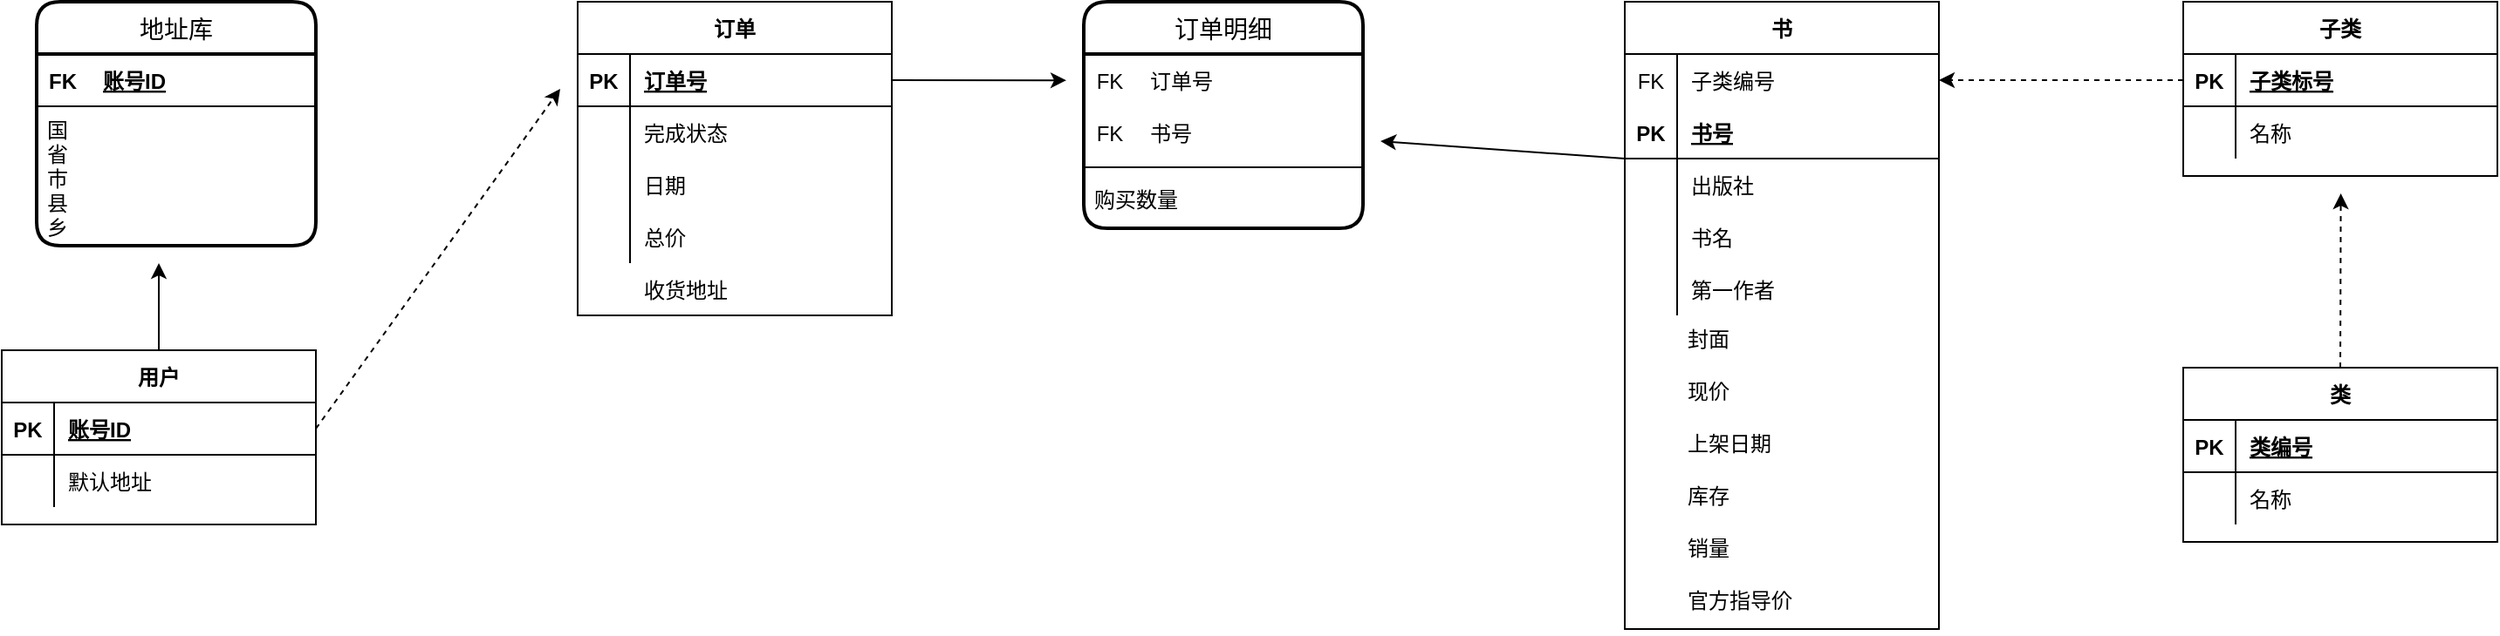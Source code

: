 <mxfile version="17.1.3" type="device"><diagram id="PVx3IJxcuA85VqXMpoUj" name="Page-1"><mxGraphModel dx="1673" dy="107" grid="1" gridSize="10" guides="1" tooltips="1" connect="1" arrows="1" fold="1" page="1" pageScale="1" pageWidth="1169" pageHeight="827" math="0" shadow="0"><root><mxCell id="0"/><mxCell id="1" parent="0"/><mxCell id="YleLjHHi8RFMYq0Y7Qpu-49" style="edgeStyle=none;rounded=0;orthogonalLoop=1;jettySize=auto;html=1;exitX=0.5;exitY=0;exitDx=0;exitDy=0;" edge="1" parent="1" source="YleLjHHi8RFMYq0Y7Qpu-9"><mxGeometry relative="1" as="geometry"><mxPoint x="210" y="1070" as="targetPoint"/></mxGeometry></mxCell><mxCell id="YleLjHHi8RFMYq0Y7Qpu-9" value="用户" style="shape=table;startSize=30;container=1;collapsible=1;childLayout=tableLayout;fixedRows=1;rowLines=0;fontStyle=1;align=center;resizeLast=1;" vertex="1" parent="1"><mxGeometry x="120" y="1120" width="180" height="100" as="geometry"/></mxCell><mxCell id="YleLjHHi8RFMYq0Y7Qpu-10" value="" style="shape=tableRow;horizontal=0;startSize=0;swimlaneHead=0;swimlaneBody=0;fillColor=none;collapsible=0;dropTarget=0;points=[[0,0.5],[1,0.5]];portConstraint=eastwest;top=0;left=0;right=0;bottom=1;" vertex="1" parent="YleLjHHi8RFMYq0Y7Qpu-9"><mxGeometry y="30" width="180" height="30" as="geometry"/></mxCell><mxCell id="YleLjHHi8RFMYq0Y7Qpu-11" value="PK" style="shape=partialRectangle;connectable=0;fillColor=none;top=0;left=0;bottom=0;right=0;fontStyle=1;overflow=hidden;" vertex="1" parent="YleLjHHi8RFMYq0Y7Qpu-10"><mxGeometry width="30" height="30" as="geometry"><mxRectangle width="30" height="30" as="alternateBounds"/></mxGeometry></mxCell><mxCell id="YleLjHHi8RFMYq0Y7Qpu-12" value="账号ID" style="shape=partialRectangle;connectable=0;fillColor=none;top=0;left=0;bottom=0;right=0;align=left;spacingLeft=6;fontStyle=5;overflow=hidden;" vertex="1" parent="YleLjHHi8RFMYq0Y7Qpu-10"><mxGeometry x="30" width="150" height="30" as="geometry"><mxRectangle width="150" height="30" as="alternateBounds"/></mxGeometry></mxCell><mxCell id="YleLjHHi8RFMYq0Y7Qpu-13" value="" style="shape=tableRow;horizontal=0;startSize=0;swimlaneHead=0;swimlaneBody=0;fillColor=none;collapsible=0;dropTarget=0;points=[[0,0.5],[1,0.5]];portConstraint=eastwest;top=0;left=0;right=0;bottom=0;" vertex="1" parent="YleLjHHi8RFMYq0Y7Qpu-9"><mxGeometry y="60" width="180" height="30" as="geometry"/></mxCell><mxCell id="YleLjHHi8RFMYq0Y7Qpu-14" value="" style="shape=partialRectangle;connectable=0;fillColor=none;top=0;left=0;bottom=0;right=0;editable=1;overflow=hidden;" vertex="1" parent="YleLjHHi8RFMYq0Y7Qpu-13"><mxGeometry width="30" height="30" as="geometry"><mxRectangle width="30" height="30" as="alternateBounds"/></mxGeometry></mxCell><mxCell id="YleLjHHi8RFMYq0Y7Qpu-15" value="默认地址" style="shape=partialRectangle;connectable=0;fillColor=none;top=0;left=0;bottom=0;right=0;align=left;spacingLeft=6;overflow=hidden;" vertex="1" parent="YleLjHHi8RFMYq0Y7Qpu-13"><mxGeometry x="30" width="150" height="30" as="geometry"><mxRectangle width="150" height="30" as="alternateBounds"/></mxGeometry></mxCell><mxCell id="YleLjHHi8RFMYq0Y7Qpu-22" value="地址库" style="swimlane;childLayout=stackLayout;horizontal=1;startSize=30;horizontalStack=0;rounded=1;fontSize=14;fontStyle=0;strokeWidth=2;resizeParent=0;resizeLast=1;shadow=0;dashed=0;align=center;" vertex="1" parent="1"><mxGeometry x="140" y="920" width="160" height="140" as="geometry"/></mxCell><mxCell id="YleLjHHi8RFMYq0Y7Qpu-41" value="" style="shape=table;startSize=0;container=1;collapsible=1;childLayout=tableLayout;fixedRows=1;rowLines=0;fontStyle=0;align=center;resizeLast=1;strokeColor=none;fillColor=none;collapsible=0;" vertex="1" parent="YleLjHHi8RFMYq0Y7Qpu-22"><mxGeometry y="30" width="160" height="30" as="geometry"/></mxCell><mxCell id="YleLjHHi8RFMYq0Y7Qpu-42" value="" style="shape=tableRow;horizontal=0;startSize=0;swimlaneHead=0;swimlaneBody=0;fillColor=none;collapsible=0;dropTarget=0;points=[[0,0.5],[1,0.5]];portConstraint=eastwest;top=0;left=0;right=0;bottom=1;" vertex="1" parent="YleLjHHi8RFMYq0Y7Qpu-41"><mxGeometry width="160" height="30" as="geometry"/></mxCell><mxCell id="YleLjHHi8RFMYq0Y7Qpu-43" value="FK" style="shape=partialRectangle;connectable=0;fillColor=none;top=0;left=0;bottom=0;right=0;fontStyle=1;overflow=hidden;" vertex="1" parent="YleLjHHi8RFMYq0Y7Qpu-42"><mxGeometry width="30" height="30" as="geometry"><mxRectangle width="30" height="30" as="alternateBounds"/></mxGeometry></mxCell><mxCell id="YleLjHHi8RFMYq0Y7Qpu-44" value="账号ID" style="shape=partialRectangle;connectable=0;fillColor=none;top=0;left=0;bottom=0;right=0;align=left;spacingLeft=6;fontStyle=5;overflow=hidden;" vertex="1" parent="YleLjHHi8RFMYq0Y7Qpu-42"><mxGeometry x="30" width="130" height="30" as="geometry"><mxRectangle width="130" height="30" as="alternateBounds"/></mxGeometry></mxCell><mxCell id="YleLjHHi8RFMYq0Y7Qpu-23" value="国&#10;省&#10;市&#10;县&#10;乡" style="align=left;strokeColor=none;fillColor=none;spacingLeft=4;fontSize=12;verticalAlign=top;resizable=0;rotatable=0;part=1;" vertex="1" parent="YleLjHHi8RFMYq0Y7Qpu-22"><mxGeometry y="60" width="160" height="80" as="geometry"/></mxCell><mxCell id="YleLjHHi8RFMYq0Y7Qpu-45" style="edgeStyle=none;rounded=0;orthogonalLoop=1;jettySize=auto;html=1;entryX=0.563;entryY=1;entryDx=0;entryDy=0;entryPerimeter=0;" edge="1" parent="YleLjHHi8RFMYq0Y7Qpu-22" source="YleLjHHi8RFMYq0Y7Qpu-23" target="YleLjHHi8RFMYq0Y7Qpu-23"><mxGeometry relative="1" as="geometry"/></mxCell><mxCell id="YleLjHHi8RFMYq0Y7Qpu-62" style="edgeStyle=none;rounded=0;orthogonalLoop=1;jettySize=auto;html=1;exitX=1;exitY=0.25;exitDx=0;exitDy=0;" edge="1" parent="1" source="YleLjHHi8RFMYq0Y7Qpu-28"><mxGeometry relative="1" as="geometry"><mxPoint x="730" y="965.103" as="targetPoint"/></mxGeometry></mxCell><mxCell id="YleLjHHi8RFMYq0Y7Qpu-28" value="订单" style="shape=table;startSize=30;container=1;collapsible=1;childLayout=tableLayout;fixedRows=1;rowLines=0;fontStyle=1;align=center;resizeLast=1;" vertex="1" parent="1"><mxGeometry x="450" y="920" width="180" height="180" as="geometry"/></mxCell><mxCell id="YleLjHHi8RFMYq0Y7Qpu-29" value="" style="shape=tableRow;horizontal=0;startSize=0;swimlaneHead=0;swimlaneBody=0;fillColor=none;collapsible=0;dropTarget=0;points=[[0,0.5],[1,0.5]];portConstraint=eastwest;top=0;left=0;right=0;bottom=1;" vertex="1" parent="YleLjHHi8RFMYq0Y7Qpu-28"><mxGeometry y="30" width="180" height="30" as="geometry"/></mxCell><mxCell id="YleLjHHi8RFMYq0Y7Qpu-30" value="PK" style="shape=partialRectangle;connectable=0;fillColor=none;top=0;left=0;bottom=0;right=0;fontStyle=1;overflow=hidden;" vertex="1" parent="YleLjHHi8RFMYq0Y7Qpu-29"><mxGeometry width="30" height="30" as="geometry"><mxRectangle width="30" height="30" as="alternateBounds"/></mxGeometry></mxCell><mxCell id="YleLjHHi8RFMYq0Y7Qpu-31" value="订单号" style="shape=partialRectangle;connectable=0;fillColor=none;top=0;left=0;bottom=0;right=0;align=left;spacingLeft=6;fontStyle=5;overflow=hidden;" vertex="1" parent="YleLjHHi8RFMYq0Y7Qpu-29"><mxGeometry x="30" width="150" height="30" as="geometry"><mxRectangle width="150" height="30" as="alternateBounds"/></mxGeometry></mxCell><mxCell id="YleLjHHi8RFMYq0Y7Qpu-32" value="" style="shape=tableRow;horizontal=0;startSize=0;swimlaneHead=0;swimlaneBody=0;fillColor=none;collapsible=0;dropTarget=0;points=[[0,0.5],[1,0.5]];portConstraint=eastwest;top=0;left=0;right=0;bottom=0;" vertex="1" parent="YleLjHHi8RFMYq0Y7Qpu-28"><mxGeometry y="60" width="180" height="30" as="geometry"/></mxCell><mxCell id="YleLjHHi8RFMYq0Y7Qpu-33" value="" style="shape=partialRectangle;connectable=0;fillColor=none;top=0;left=0;bottom=0;right=0;editable=1;overflow=hidden;" vertex="1" parent="YleLjHHi8RFMYq0Y7Qpu-32"><mxGeometry width="30" height="30" as="geometry"><mxRectangle width="30" height="30" as="alternateBounds"/></mxGeometry></mxCell><mxCell id="YleLjHHi8RFMYq0Y7Qpu-34" value="完成状态" style="shape=partialRectangle;connectable=0;fillColor=none;top=0;left=0;bottom=0;right=0;align=left;spacingLeft=6;overflow=hidden;" vertex="1" parent="YleLjHHi8RFMYq0Y7Qpu-32"><mxGeometry x="30" width="150" height="30" as="geometry"><mxRectangle width="150" height="30" as="alternateBounds"/></mxGeometry></mxCell><mxCell id="YleLjHHi8RFMYq0Y7Qpu-35" value="" style="shape=tableRow;horizontal=0;startSize=0;swimlaneHead=0;swimlaneBody=0;fillColor=none;collapsible=0;dropTarget=0;points=[[0,0.5],[1,0.5]];portConstraint=eastwest;top=0;left=0;right=0;bottom=0;" vertex="1" parent="YleLjHHi8RFMYq0Y7Qpu-28"><mxGeometry y="90" width="180" height="30" as="geometry"/></mxCell><mxCell id="YleLjHHi8RFMYq0Y7Qpu-36" value="" style="shape=partialRectangle;connectable=0;fillColor=none;top=0;left=0;bottom=0;right=0;editable=1;overflow=hidden;" vertex="1" parent="YleLjHHi8RFMYq0Y7Qpu-35"><mxGeometry width="30" height="30" as="geometry"><mxRectangle width="30" height="30" as="alternateBounds"/></mxGeometry></mxCell><mxCell id="YleLjHHi8RFMYq0Y7Qpu-37" value="日期" style="shape=partialRectangle;connectable=0;fillColor=none;top=0;left=0;bottom=0;right=0;align=left;spacingLeft=6;overflow=hidden;" vertex="1" parent="YleLjHHi8RFMYq0Y7Qpu-35"><mxGeometry x="30" width="150" height="30" as="geometry"><mxRectangle width="150" height="30" as="alternateBounds"/></mxGeometry></mxCell><mxCell id="YleLjHHi8RFMYq0Y7Qpu-38" value="" style="shape=tableRow;horizontal=0;startSize=0;swimlaneHead=0;swimlaneBody=0;fillColor=none;collapsible=0;dropTarget=0;points=[[0,0.5],[1,0.5]];portConstraint=eastwest;top=0;left=0;right=0;bottom=0;" vertex="1" parent="YleLjHHi8RFMYq0Y7Qpu-28"><mxGeometry y="120" width="180" height="30" as="geometry"/></mxCell><mxCell id="YleLjHHi8RFMYq0Y7Qpu-39" value="" style="shape=partialRectangle;connectable=0;fillColor=none;top=0;left=0;bottom=0;right=0;editable=1;overflow=hidden;" vertex="1" parent="YleLjHHi8RFMYq0Y7Qpu-38"><mxGeometry width="30" height="30" as="geometry"><mxRectangle width="30" height="30" as="alternateBounds"/></mxGeometry></mxCell><mxCell id="YleLjHHi8RFMYq0Y7Qpu-40" value="总价" style="shape=partialRectangle;connectable=0;fillColor=none;top=0;left=0;bottom=0;right=0;align=left;spacingLeft=6;overflow=hidden;" vertex="1" parent="YleLjHHi8RFMYq0Y7Qpu-38"><mxGeometry x="30" width="150" height="30" as="geometry"><mxRectangle width="150" height="30" as="alternateBounds"/></mxGeometry></mxCell><mxCell id="YleLjHHi8RFMYq0Y7Qpu-48" value="收货地址" style="shape=partialRectangle;connectable=0;fillColor=none;top=0;left=0;bottom=0;right=0;align=left;spacingLeft=6;overflow=hidden;" vertex="1" parent="1"><mxGeometry x="480" y="1070" width="150" height="30" as="geometry"><mxRectangle width="150" height="30" as="alternateBounds"/></mxGeometry></mxCell><mxCell id="YleLjHHi8RFMYq0Y7Qpu-50" style="edgeStyle=none;rounded=0;orthogonalLoop=1;jettySize=auto;html=1;exitX=1;exitY=0.5;exitDx=0;exitDy=0;dashed=1;" edge="1" parent="1" source="YleLjHHi8RFMYq0Y7Qpu-10"><mxGeometry relative="1" as="geometry"><mxPoint x="440" y="970" as="targetPoint"/></mxGeometry></mxCell><mxCell id="YleLjHHi8RFMYq0Y7Qpu-51" value="订单明细" style="swimlane;childLayout=stackLayout;horizontal=1;startSize=30;horizontalStack=0;rounded=1;fontSize=14;fontStyle=0;strokeWidth=2;resizeParent=0;resizeLast=1;shadow=0;dashed=0;align=center;" vertex="1" parent="1"><mxGeometry x="740" y="920" width="160" height="130" as="geometry"/></mxCell><mxCell id="YleLjHHi8RFMYq0Y7Qpu-53" value="" style="shape=table;startSize=0;container=1;collapsible=1;childLayout=tableLayout;fixedRows=1;rowLines=0;fontStyle=0;align=center;resizeLast=1;strokeColor=none;fillColor=none;collapsible=0;" vertex="1" parent="YleLjHHi8RFMYq0Y7Qpu-51"><mxGeometry y="30" width="160" height="60" as="geometry"/></mxCell><mxCell id="YleLjHHi8RFMYq0Y7Qpu-54" value="" style="shape=tableRow;horizontal=0;startSize=0;swimlaneHead=0;swimlaneBody=0;fillColor=none;collapsible=0;dropTarget=0;points=[[0,0.5],[1,0.5]];portConstraint=eastwest;top=0;left=0;right=0;bottom=0;" vertex="1" parent="YleLjHHi8RFMYq0Y7Qpu-53"><mxGeometry width="160" height="30" as="geometry"/></mxCell><mxCell id="YleLjHHi8RFMYq0Y7Qpu-55" value="FK" style="shape=partialRectangle;connectable=0;fillColor=none;top=0;left=0;bottom=0;right=0;fontStyle=0;overflow=hidden;" vertex="1" parent="YleLjHHi8RFMYq0Y7Qpu-54"><mxGeometry width="30" height="30" as="geometry"><mxRectangle width="30" height="30" as="alternateBounds"/></mxGeometry></mxCell><mxCell id="YleLjHHi8RFMYq0Y7Qpu-56" value="订单号" style="shape=partialRectangle;connectable=0;fillColor=none;top=0;left=0;bottom=0;right=0;align=left;spacingLeft=6;fontStyle=0;overflow=hidden;" vertex="1" parent="YleLjHHi8RFMYq0Y7Qpu-54"><mxGeometry x="30" width="130" height="30" as="geometry"><mxRectangle width="130" height="30" as="alternateBounds"/></mxGeometry></mxCell><mxCell id="YleLjHHi8RFMYq0Y7Qpu-59" value="" style="shape=tableRow;horizontal=0;startSize=0;swimlaneHead=0;swimlaneBody=0;fillColor=none;collapsible=0;dropTarget=0;points=[[0,0.5],[1,0.5]];portConstraint=eastwest;top=0;left=0;right=0;bottom=0;" vertex="1" parent="YleLjHHi8RFMYq0Y7Qpu-53"><mxGeometry y="30" width="160" height="30" as="geometry"/></mxCell><mxCell id="YleLjHHi8RFMYq0Y7Qpu-60" value="FK" style="shape=partialRectangle;connectable=0;fillColor=none;top=0;left=0;bottom=0;right=0;fontStyle=0;overflow=hidden;" vertex="1" parent="YleLjHHi8RFMYq0Y7Qpu-59"><mxGeometry width="30" height="30" as="geometry"><mxRectangle width="30" height="30" as="alternateBounds"/></mxGeometry></mxCell><mxCell id="YleLjHHi8RFMYq0Y7Qpu-61" value="书号" style="shape=partialRectangle;connectable=0;fillColor=none;top=0;left=0;bottom=0;right=0;align=left;spacingLeft=6;fontStyle=0;overflow=hidden;" vertex="1" parent="YleLjHHi8RFMYq0Y7Qpu-59"><mxGeometry x="30" width="130" height="30" as="geometry"><mxRectangle width="130" height="30" as="alternateBounds"/></mxGeometry></mxCell><mxCell id="YleLjHHi8RFMYq0Y7Qpu-57" value="" style="line;strokeWidth=1;rotatable=0;dashed=0;labelPosition=right;align=left;verticalAlign=middle;spacingTop=0;spacingLeft=6;points=[];portConstraint=eastwest;" vertex="1" parent="YleLjHHi8RFMYq0Y7Qpu-51"><mxGeometry y="90" width="160" height="10" as="geometry"/></mxCell><mxCell id="YleLjHHi8RFMYq0Y7Qpu-52" value="购买数量" style="align=left;strokeColor=none;fillColor=none;spacingLeft=4;fontSize=12;verticalAlign=top;resizable=0;rotatable=0;part=1;" vertex="1" parent="YleLjHHi8RFMYq0Y7Qpu-51"><mxGeometry y="100" width="160" height="30" as="geometry"/></mxCell><mxCell id="YleLjHHi8RFMYq0Y7Qpu-76" style="edgeStyle=none;rounded=0;orthogonalLoop=1;jettySize=auto;html=1;exitX=0;exitY=0.25;exitDx=0;exitDy=0;" edge="1" parent="1" source="YleLjHHi8RFMYq0Y7Qpu-63"><mxGeometry relative="1" as="geometry"><mxPoint x="910" y="1000" as="targetPoint"/></mxGeometry></mxCell><mxCell id="YleLjHHi8RFMYq0Y7Qpu-63" value="书" style="shape=table;startSize=30;container=1;collapsible=1;childLayout=tableLayout;fixedRows=1;rowLines=0;fontStyle=1;align=center;resizeLast=1;" vertex="1" parent="1"><mxGeometry x="1050" y="920" width="180" height="360" as="geometry"/></mxCell><mxCell id="YleLjHHi8RFMYq0Y7Qpu-83" value="" style="shape=tableRow;horizontal=0;startSize=0;swimlaneHead=0;swimlaneBody=0;fillColor=none;collapsible=0;dropTarget=0;points=[[0,0.5],[1,0.5]];portConstraint=eastwest;top=0;left=0;right=0;bottom=0;" vertex="1" parent="YleLjHHi8RFMYq0Y7Qpu-63"><mxGeometry y="30" width="180" height="30" as="geometry"/></mxCell><mxCell id="YleLjHHi8RFMYq0Y7Qpu-84" value="FK" style="shape=partialRectangle;connectable=0;fillColor=none;top=0;left=0;bottom=0;right=0;fontStyle=0;overflow=hidden;" vertex="1" parent="YleLjHHi8RFMYq0Y7Qpu-83"><mxGeometry width="30" height="30" as="geometry"><mxRectangle width="30" height="30" as="alternateBounds"/></mxGeometry></mxCell><mxCell id="YleLjHHi8RFMYq0Y7Qpu-85" value="子类编号" style="shape=partialRectangle;connectable=0;fillColor=none;top=0;left=0;bottom=0;right=0;align=left;spacingLeft=6;fontStyle=0;overflow=hidden;" vertex="1" parent="YleLjHHi8RFMYq0Y7Qpu-83"><mxGeometry x="30" width="150" height="30" as="geometry"><mxRectangle width="150" height="30" as="alternateBounds"/></mxGeometry></mxCell><mxCell id="YleLjHHi8RFMYq0Y7Qpu-64" value="" style="shape=tableRow;horizontal=0;startSize=0;swimlaneHead=0;swimlaneBody=0;fillColor=none;collapsible=0;dropTarget=0;points=[[0,0.5],[1,0.5]];portConstraint=eastwest;top=0;left=0;right=0;bottom=1;" vertex="1" parent="YleLjHHi8RFMYq0Y7Qpu-63"><mxGeometry y="60" width="180" height="30" as="geometry"/></mxCell><mxCell id="YleLjHHi8RFMYq0Y7Qpu-65" value="PK" style="shape=partialRectangle;connectable=0;fillColor=none;top=0;left=0;bottom=0;right=0;fontStyle=1;overflow=hidden;" vertex="1" parent="YleLjHHi8RFMYq0Y7Qpu-64"><mxGeometry width="30" height="30" as="geometry"><mxRectangle width="30" height="30" as="alternateBounds"/></mxGeometry></mxCell><mxCell id="YleLjHHi8RFMYq0Y7Qpu-66" value="书号" style="shape=partialRectangle;connectable=0;fillColor=none;top=0;left=0;bottom=0;right=0;align=left;spacingLeft=6;fontStyle=5;overflow=hidden;" vertex="1" parent="YleLjHHi8RFMYq0Y7Qpu-64"><mxGeometry x="30" width="150" height="30" as="geometry"><mxRectangle width="150" height="30" as="alternateBounds"/></mxGeometry></mxCell><mxCell id="YleLjHHi8RFMYq0Y7Qpu-67" value="" style="shape=tableRow;horizontal=0;startSize=0;swimlaneHead=0;swimlaneBody=0;fillColor=none;collapsible=0;dropTarget=0;points=[[0,0.5],[1,0.5]];portConstraint=eastwest;top=0;left=0;right=0;bottom=0;" vertex="1" parent="YleLjHHi8RFMYq0Y7Qpu-63"><mxGeometry y="90" width="180" height="30" as="geometry"/></mxCell><mxCell id="YleLjHHi8RFMYq0Y7Qpu-68" value="" style="shape=partialRectangle;connectable=0;fillColor=none;top=0;left=0;bottom=0;right=0;editable=1;overflow=hidden;" vertex="1" parent="YleLjHHi8RFMYq0Y7Qpu-67"><mxGeometry width="30" height="30" as="geometry"><mxRectangle width="30" height="30" as="alternateBounds"/></mxGeometry></mxCell><mxCell id="YleLjHHi8RFMYq0Y7Qpu-69" value="出版社" style="shape=partialRectangle;connectable=0;fillColor=none;top=0;left=0;bottom=0;right=0;align=left;spacingLeft=6;overflow=hidden;" vertex="1" parent="YleLjHHi8RFMYq0Y7Qpu-67"><mxGeometry x="30" width="150" height="30" as="geometry"><mxRectangle width="150" height="30" as="alternateBounds"/></mxGeometry></mxCell><mxCell id="YleLjHHi8RFMYq0Y7Qpu-70" value="" style="shape=tableRow;horizontal=0;startSize=0;swimlaneHead=0;swimlaneBody=0;fillColor=none;collapsible=0;dropTarget=0;points=[[0,0.5],[1,0.5]];portConstraint=eastwest;top=0;left=0;right=0;bottom=0;" vertex="1" parent="YleLjHHi8RFMYq0Y7Qpu-63"><mxGeometry y="120" width="180" height="30" as="geometry"/></mxCell><mxCell id="YleLjHHi8RFMYq0Y7Qpu-71" value="" style="shape=partialRectangle;connectable=0;fillColor=none;top=0;left=0;bottom=0;right=0;editable=1;overflow=hidden;" vertex="1" parent="YleLjHHi8RFMYq0Y7Qpu-70"><mxGeometry width="30" height="30" as="geometry"><mxRectangle width="30" height="30" as="alternateBounds"/></mxGeometry></mxCell><mxCell id="YleLjHHi8RFMYq0Y7Qpu-72" value="书名" style="shape=partialRectangle;connectable=0;fillColor=none;top=0;left=0;bottom=0;right=0;align=left;spacingLeft=6;overflow=hidden;" vertex="1" parent="YleLjHHi8RFMYq0Y7Qpu-70"><mxGeometry x="30" width="150" height="30" as="geometry"><mxRectangle width="150" height="30" as="alternateBounds"/></mxGeometry></mxCell><mxCell id="YleLjHHi8RFMYq0Y7Qpu-73" value="" style="shape=tableRow;horizontal=0;startSize=0;swimlaneHead=0;swimlaneBody=0;fillColor=none;collapsible=0;dropTarget=0;points=[[0,0.5],[1,0.5]];portConstraint=eastwest;top=0;left=0;right=0;bottom=0;" vertex="1" parent="YleLjHHi8RFMYq0Y7Qpu-63"><mxGeometry y="150" width="180" height="30" as="geometry"/></mxCell><mxCell id="YleLjHHi8RFMYq0Y7Qpu-74" value="" style="shape=partialRectangle;connectable=0;fillColor=none;top=0;left=0;bottom=0;right=0;editable=1;overflow=hidden;" vertex="1" parent="YleLjHHi8RFMYq0Y7Qpu-73"><mxGeometry width="30" height="30" as="geometry"><mxRectangle width="30" height="30" as="alternateBounds"/></mxGeometry></mxCell><mxCell id="YleLjHHi8RFMYq0Y7Qpu-75" value="第一作者" style="shape=partialRectangle;connectable=0;fillColor=none;top=0;left=0;bottom=0;right=0;align=left;spacingLeft=6;overflow=hidden;" vertex="1" parent="YleLjHHi8RFMYq0Y7Qpu-73"><mxGeometry x="30" width="150" height="30" as="geometry"><mxRectangle width="150" height="30" as="alternateBounds"/></mxGeometry></mxCell><mxCell id="YleLjHHi8RFMYq0Y7Qpu-77" value="官方指导价" style="text;strokeColor=none;fillColor=none;spacingLeft=4;spacingRight=4;overflow=hidden;rotatable=0;points=[[0,0.5],[1,0.5]];portConstraint=eastwest;fontSize=12;" vertex="1" parent="1"><mxGeometry x="1080" y="1250" width="150" height="30" as="geometry"/></mxCell><mxCell id="YleLjHHi8RFMYq0Y7Qpu-78" value="封面" style="text;strokeColor=none;fillColor=none;spacingLeft=4;spacingRight=4;overflow=hidden;rotatable=0;points=[[0,0.5],[1,0.5]];portConstraint=eastwest;fontSize=12;" vertex="1" parent="1"><mxGeometry x="1080" y="1100" width="150" height="30" as="geometry"/></mxCell><mxCell id="YleLjHHi8RFMYq0Y7Qpu-79" value="现价" style="text;strokeColor=none;fillColor=none;spacingLeft=4;spacingRight=4;overflow=hidden;rotatable=0;points=[[0,0.5],[1,0.5]];portConstraint=eastwest;fontSize=12;" vertex="1" parent="1"><mxGeometry x="1080" y="1130" width="150" height="30" as="geometry"/></mxCell><mxCell id="YleLjHHi8RFMYq0Y7Qpu-80" value="上架日期" style="text;strokeColor=none;fillColor=none;spacingLeft=4;spacingRight=4;overflow=hidden;rotatable=0;points=[[0,0.5],[1,0.5]];portConstraint=eastwest;fontSize=12;" vertex="1" parent="1"><mxGeometry x="1080" y="1160" width="150" height="30" as="geometry"/></mxCell><mxCell id="YleLjHHi8RFMYq0Y7Qpu-81" value="库存" style="text;strokeColor=none;fillColor=none;spacingLeft=4;spacingRight=4;overflow=hidden;rotatable=0;points=[[0,0.5],[1,0.5]];portConstraint=eastwest;fontSize=12;" vertex="1" parent="1"><mxGeometry x="1080" y="1190" width="150" height="30" as="geometry"/></mxCell><mxCell id="YleLjHHi8RFMYq0Y7Qpu-82" value="销量" style="text;strokeColor=none;fillColor=none;spacingLeft=4;spacingRight=4;overflow=hidden;rotatable=0;points=[[0,0.5],[1,0.5]];portConstraint=eastwest;fontSize=12;" vertex="1" parent="1"><mxGeometry x="1080" y="1220" width="150" height="30" as="geometry"/></mxCell><mxCell id="YleLjHHi8RFMYq0Y7Qpu-119" style="edgeStyle=none;rounded=0;orthogonalLoop=1;jettySize=auto;html=1;exitX=0.5;exitY=0;exitDx=0;exitDy=0;dashed=1;" edge="1" parent="1" source="YleLjHHi8RFMYq0Y7Qpu-86"><mxGeometry relative="1" as="geometry"><mxPoint x="1460.286" y="1030" as="targetPoint"/></mxGeometry></mxCell><mxCell id="YleLjHHi8RFMYq0Y7Qpu-86" value="类" style="shape=table;startSize=30;container=1;collapsible=1;childLayout=tableLayout;fixedRows=1;rowLines=0;fontStyle=1;align=center;resizeLast=1;" vertex="1" parent="1"><mxGeometry x="1370" y="1130" width="180" height="100" as="geometry"/></mxCell><mxCell id="YleLjHHi8RFMYq0Y7Qpu-87" value="" style="shape=tableRow;horizontal=0;startSize=0;swimlaneHead=0;swimlaneBody=0;fillColor=none;collapsible=0;dropTarget=0;points=[[0,0.5],[1,0.5]];portConstraint=eastwest;top=0;left=0;right=0;bottom=1;" vertex="1" parent="YleLjHHi8RFMYq0Y7Qpu-86"><mxGeometry y="30" width="180" height="30" as="geometry"/></mxCell><mxCell id="YleLjHHi8RFMYq0Y7Qpu-88" value="PK" style="shape=partialRectangle;connectable=0;fillColor=none;top=0;left=0;bottom=0;right=0;fontStyle=1;overflow=hidden;" vertex="1" parent="YleLjHHi8RFMYq0Y7Qpu-87"><mxGeometry width="30" height="30" as="geometry"><mxRectangle width="30" height="30" as="alternateBounds"/></mxGeometry></mxCell><mxCell id="YleLjHHi8RFMYq0Y7Qpu-89" value="类编号" style="shape=partialRectangle;connectable=0;fillColor=none;top=0;left=0;bottom=0;right=0;align=left;spacingLeft=6;fontStyle=5;overflow=hidden;" vertex="1" parent="YleLjHHi8RFMYq0Y7Qpu-87"><mxGeometry x="30" width="150" height="30" as="geometry"><mxRectangle width="150" height="30" as="alternateBounds"/></mxGeometry></mxCell><mxCell id="YleLjHHi8RFMYq0Y7Qpu-90" value="" style="shape=tableRow;horizontal=0;startSize=0;swimlaneHead=0;swimlaneBody=0;fillColor=none;collapsible=0;dropTarget=0;points=[[0,0.5],[1,0.5]];portConstraint=eastwest;top=0;left=0;right=0;bottom=0;" vertex="1" parent="YleLjHHi8RFMYq0Y7Qpu-86"><mxGeometry y="60" width="180" height="30" as="geometry"/></mxCell><mxCell id="YleLjHHi8RFMYq0Y7Qpu-91" value="" style="shape=partialRectangle;connectable=0;fillColor=none;top=0;left=0;bottom=0;right=0;editable=1;overflow=hidden;" vertex="1" parent="YleLjHHi8RFMYq0Y7Qpu-90"><mxGeometry width="30" height="30" as="geometry"><mxRectangle width="30" height="30" as="alternateBounds"/></mxGeometry></mxCell><mxCell id="YleLjHHi8RFMYq0Y7Qpu-92" value="名称" style="shape=partialRectangle;connectable=0;fillColor=none;top=0;left=0;bottom=0;right=0;align=left;spacingLeft=6;overflow=hidden;" vertex="1" parent="YleLjHHi8RFMYq0Y7Qpu-90"><mxGeometry x="30" width="150" height="30" as="geometry"><mxRectangle width="150" height="30" as="alternateBounds"/></mxGeometry></mxCell><mxCell id="YleLjHHi8RFMYq0Y7Qpu-105" value="子类" style="shape=table;startSize=30;container=1;collapsible=1;childLayout=tableLayout;fixedRows=1;rowLines=0;fontStyle=1;align=center;resizeLast=1;" vertex="1" parent="1"><mxGeometry x="1370" y="920" width="180" height="100" as="geometry"/></mxCell><mxCell id="YleLjHHi8RFMYq0Y7Qpu-106" value="" style="shape=tableRow;horizontal=0;startSize=0;swimlaneHead=0;swimlaneBody=0;fillColor=none;collapsible=0;dropTarget=0;points=[[0,0.5],[1,0.5]];portConstraint=eastwest;top=0;left=0;right=0;bottom=1;" vertex="1" parent="YleLjHHi8RFMYq0Y7Qpu-105"><mxGeometry y="30" width="180" height="30" as="geometry"/></mxCell><mxCell id="YleLjHHi8RFMYq0Y7Qpu-107" value="PK" style="shape=partialRectangle;connectable=0;fillColor=none;top=0;left=0;bottom=0;right=0;fontStyle=1;overflow=hidden;" vertex="1" parent="YleLjHHi8RFMYq0Y7Qpu-106"><mxGeometry width="30" height="30" as="geometry"><mxRectangle width="30" height="30" as="alternateBounds"/></mxGeometry></mxCell><mxCell id="YleLjHHi8RFMYq0Y7Qpu-108" value="子类标号" style="shape=partialRectangle;connectable=0;fillColor=none;top=0;left=0;bottom=0;right=0;align=left;spacingLeft=6;fontStyle=5;overflow=hidden;" vertex="1" parent="YleLjHHi8RFMYq0Y7Qpu-106"><mxGeometry x="30" width="150" height="30" as="geometry"><mxRectangle width="150" height="30" as="alternateBounds"/></mxGeometry></mxCell><mxCell id="YleLjHHi8RFMYq0Y7Qpu-109" value="" style="shape=tableRow;horizontal=0;startSize=0;swimlaneHead=0;swimlaneBody=0;fillColor=none;collapsible=0;dropTarget=0;points=[[0,0.5],[1,0.5]];portConstraint=eastwest;top=0;left=0;right=0;bottom=0;" vertex="1" parent="YleLjHHi8RFMYq0Y7Qpu-105"><mxGeometry y="60" width="180" height="30" as="geometry"/></mxCell><mxCell id="YleLjHHi8RFMYq0Y7Qpu-110" value="" style="shape=partialRectangle;connectable=0;fillColor=none;top=0;left=0;bottom=0;right=0;editable=1;overflow=hidden;" vertex="1" parent="YleLjHHi8RFMYq0Y7Qpu-109"><mxGeometry width="30" height="30" as="geometry"><mxRectangle width="30" height="30" as="alternateBounds"/></mxGeometry></mxCell><mxCell id="YleLjHHi8RFMYq0Y7Qpu-111" value="名称" style="shape=partialRectangle;connectable=0;fillColor=none;top=0;left=0;bottom=0;right=0;align=left;spacingLeft=6;overflow=hidden;" vertex="1" parent="YleLjHHi8RFMYq0Y7Qpu-109"><mxGeometry x="30" width="150" height="30" as="geometry"><mxRectangle width="150" height="30" as="alternateBounds"/></mxGeometry></mxCell><mxCell id="YleLjHHi8RFMYq0Y7Qpu-118" style="edgeStyle=none;rounded=0;orthogonalLoop=1;jettySize=auto;html=1;exitX=0;exitY=0.5;exitDx=0;exitDy=0;entryX=1;entryY=0.5;entryDx=0;entryDy=0;dashed=1;" edge="1" parent="1" source="YleLjHHi8RFMYq0Y7Qpu-106" target="YleLjHHi8RFMYq0Y7Qpu-83"><mxGeometry relative="1" as="geometry"/></mxCell></root></mxGraphModel></diagram></mxfile>